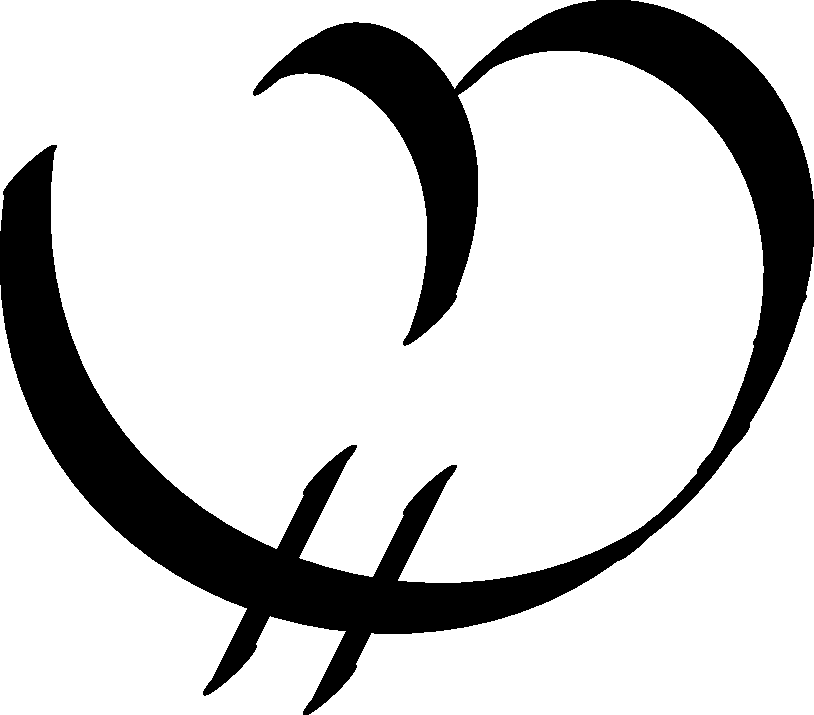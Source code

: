 unitsize(5);
pen slanty = makepen(scale(5)*slant(1.0)*xscale(0.333)*circle((0,0),2.5));
currentpen = slanty;
path hook = (25,25){NE}..{S+SW}(40,0);
draw(hook);
path loop = (45,25){NE}..(75,0)..(0,15);
draw(loop);
path hatch = (30,-15)..(20,-35);
draw(hatch);
draw(shift(10,-2)*hatch);
